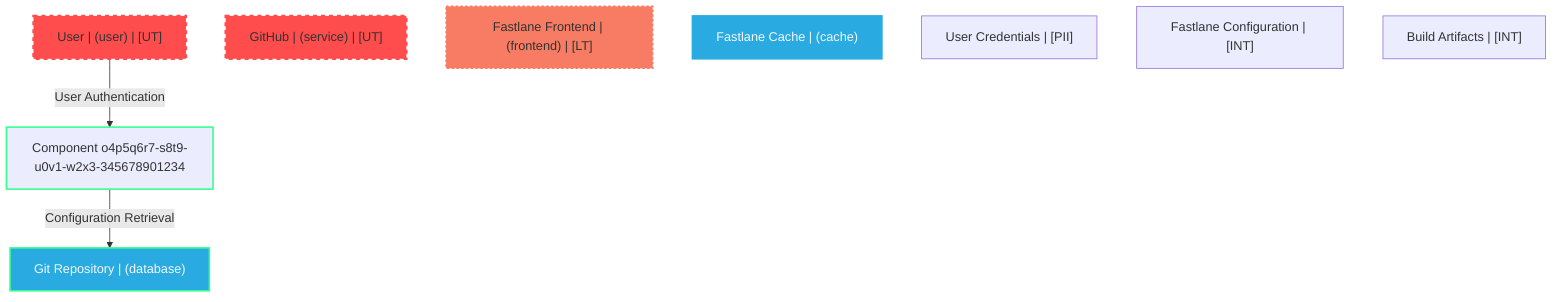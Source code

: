 graph TB
  l3m4n5o6-p7q8-r9s0-t1u2-345678901234["User | (user) | [UT]"]:::untrusted
  m4n5o6p7-q8r9-s0t1-u2v3-345678901234["GitHub | (service) | [UT]"]:::untrusted
  h4c5d6e7-f8a9-01bc-def0-123456789abc["Fastlane Frontend | (frontend) | [LT]"]:::lowTrust
  i2d3e4f5-g6h7-i8j9-ka12-345678901234["Git Repository | (database)"]:::dataStore
  j3k4l5m6-n7o8-p9q0-r1s2-345678901234["Fastlane Cache | (cache)"]:::dataStore
  e1f2a3b4-c5d6-789a-bcde-f01234567890["User Credentials | [PII]"]:::dataAsset,pii
  f2a3b4c5-d6e7-89ab-cdef-012345678901["Fastlane Configuration | [INT]"]:::dataAsset,internal
  g3b4c5d6-e7f8-9a01-bcde-f01234567890["Build Artifacts | [INT]"]:::dataAsset,internal
  o4p5q6r7-s8t9-u0v1-w2x3-345678901234["Component o4p5q6r7-s8t9-u0v1-w2x3-345678901234"]:::process,untrusted

  l3m4n5o6-p7q8-r9s0-t1u2-345678901234 -->|User Authentication| o4p5q6r7-s8t9-u0v1-w2x3-345678901234:::encryptedFlow
  o4p5q6r7-s8t9-u0v1-w2x3-345678901234 -->|Configuration Retrieval| i2d3e4f5-g6h7-i8j9-ka12-345678901234:::encryptedFlow

  classDef externalEntity fill:#FF4C4C,stroke:#FF4C4C,stroke-width:2px,color:#F5F7FA
  classDef process fill:#36FF8F,stroke:#36FF8F,stroke-width:2px,color:#0B0D17
  classDef dataStore fill:#29ABE2,stroke:#29ABE2,stroke-width:2px,color:#F5F7FA
  classDef dataAsset fill:#A259FF,stroke:#c3a4ff,stroke-width:2px,color:#F5F7FA
  classDef untrusted fill:#FF4C4C,stroke:#FF4C4C,stroke-width:3px,stroke-dasharray:5 5
  classDef lowTrust fill:#f77c63,stroke:#f77c63,stroke-width:2px,stroke-dasharray:3 3
  classDef mediumTrust fill:#FFD300,stroke:#FFD300,stroke-width:2px
  classDef highTrust fill:#C2FFD8,stroke:#36FF8F,stroke-width:2px
  classDef veryHighTrust fill:#36FF8F,stroke:#36FF8F,stroke-width:3px
  classDef public fill:#C2FFD8,stroke:#36FF8F,stroke-width:1px
  classDef internal fill:#FFF2B3,stroke:#FFD300,stroke-width:1px
  classDef confidential fill:#FFB3B3,stroke:#FF4C4C,stroke-width:2px
  classDef restricted fill:#FF4C4C,stroke:#FF4C4C,stroke-width:3px
  classDef pii fill:#ffa1ad,stroke:#A259FF,stroke-width:2px
  classDef pci fill:#FF4C4C,stroke:#FF4C4C,stroke-width:3px
  classDef phi fill:#ffa1ad,stroke:#A259FF,stroke-width:3px
  classDef encryptedFlow stroke:#36FF8F,stroke-width:2px
  classDef unencryptedFlow stroke:#FF4C4C,stroke-width:2px,stroke-dasharray:5 5
  classDef authenticatedFlow stroke:#29ABE2,stroke-width:2px
  classDef trustBoundary fill:transparent,stroke:#2E3440,stroke-width:3px,stroke-dasharray:10 5